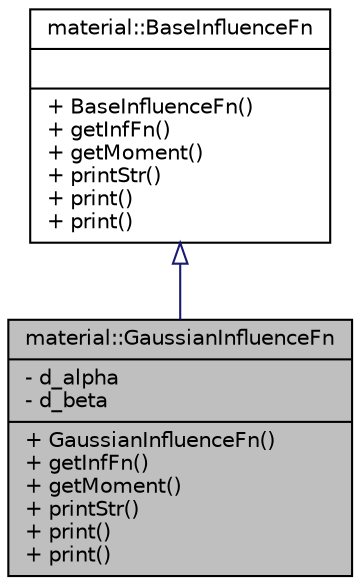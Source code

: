 digraph "material::GaussianInfluenceFn"
{
  edge [fontname="Helvetica",fontsize="10",labelfontname="Helvetica",labelfontsize="10"];
  node [fontname="Helvetica",fontsize="10",shape=record];
  Node0 [label="{material::GaussianInfluenceFn\n|- d_alpha\l- d_beta\l|+ GaussianInfluenceFn()\l+ getInfFn()\l+ getMoment()\l+ printStr()\l+ print()\l+ print()\l}",height=0.2,width=0.4,color="black", fillcolor="grey75", style="filled", fontcolor="black"];
  Node1 -> Node0 [dir="back",color="midnightblue",fontsize="10",style="solid",arrowtail="onormal",fontname="Helvetica"];
  Node1 [label="{material::BaseInfluenceFn\n||+ BaseInfluenceFn()\l+ getInfFn()\l+ getMoment()\l+ printStr()\l+ print()\l+ print()\l}",height=0.2,width=0.4,color="black", fillcolor="white", style="filled",URL="$classmaterial_1_1BaseInfluenceFn.html",tooltip="A base class for computing influence function. "];
}

